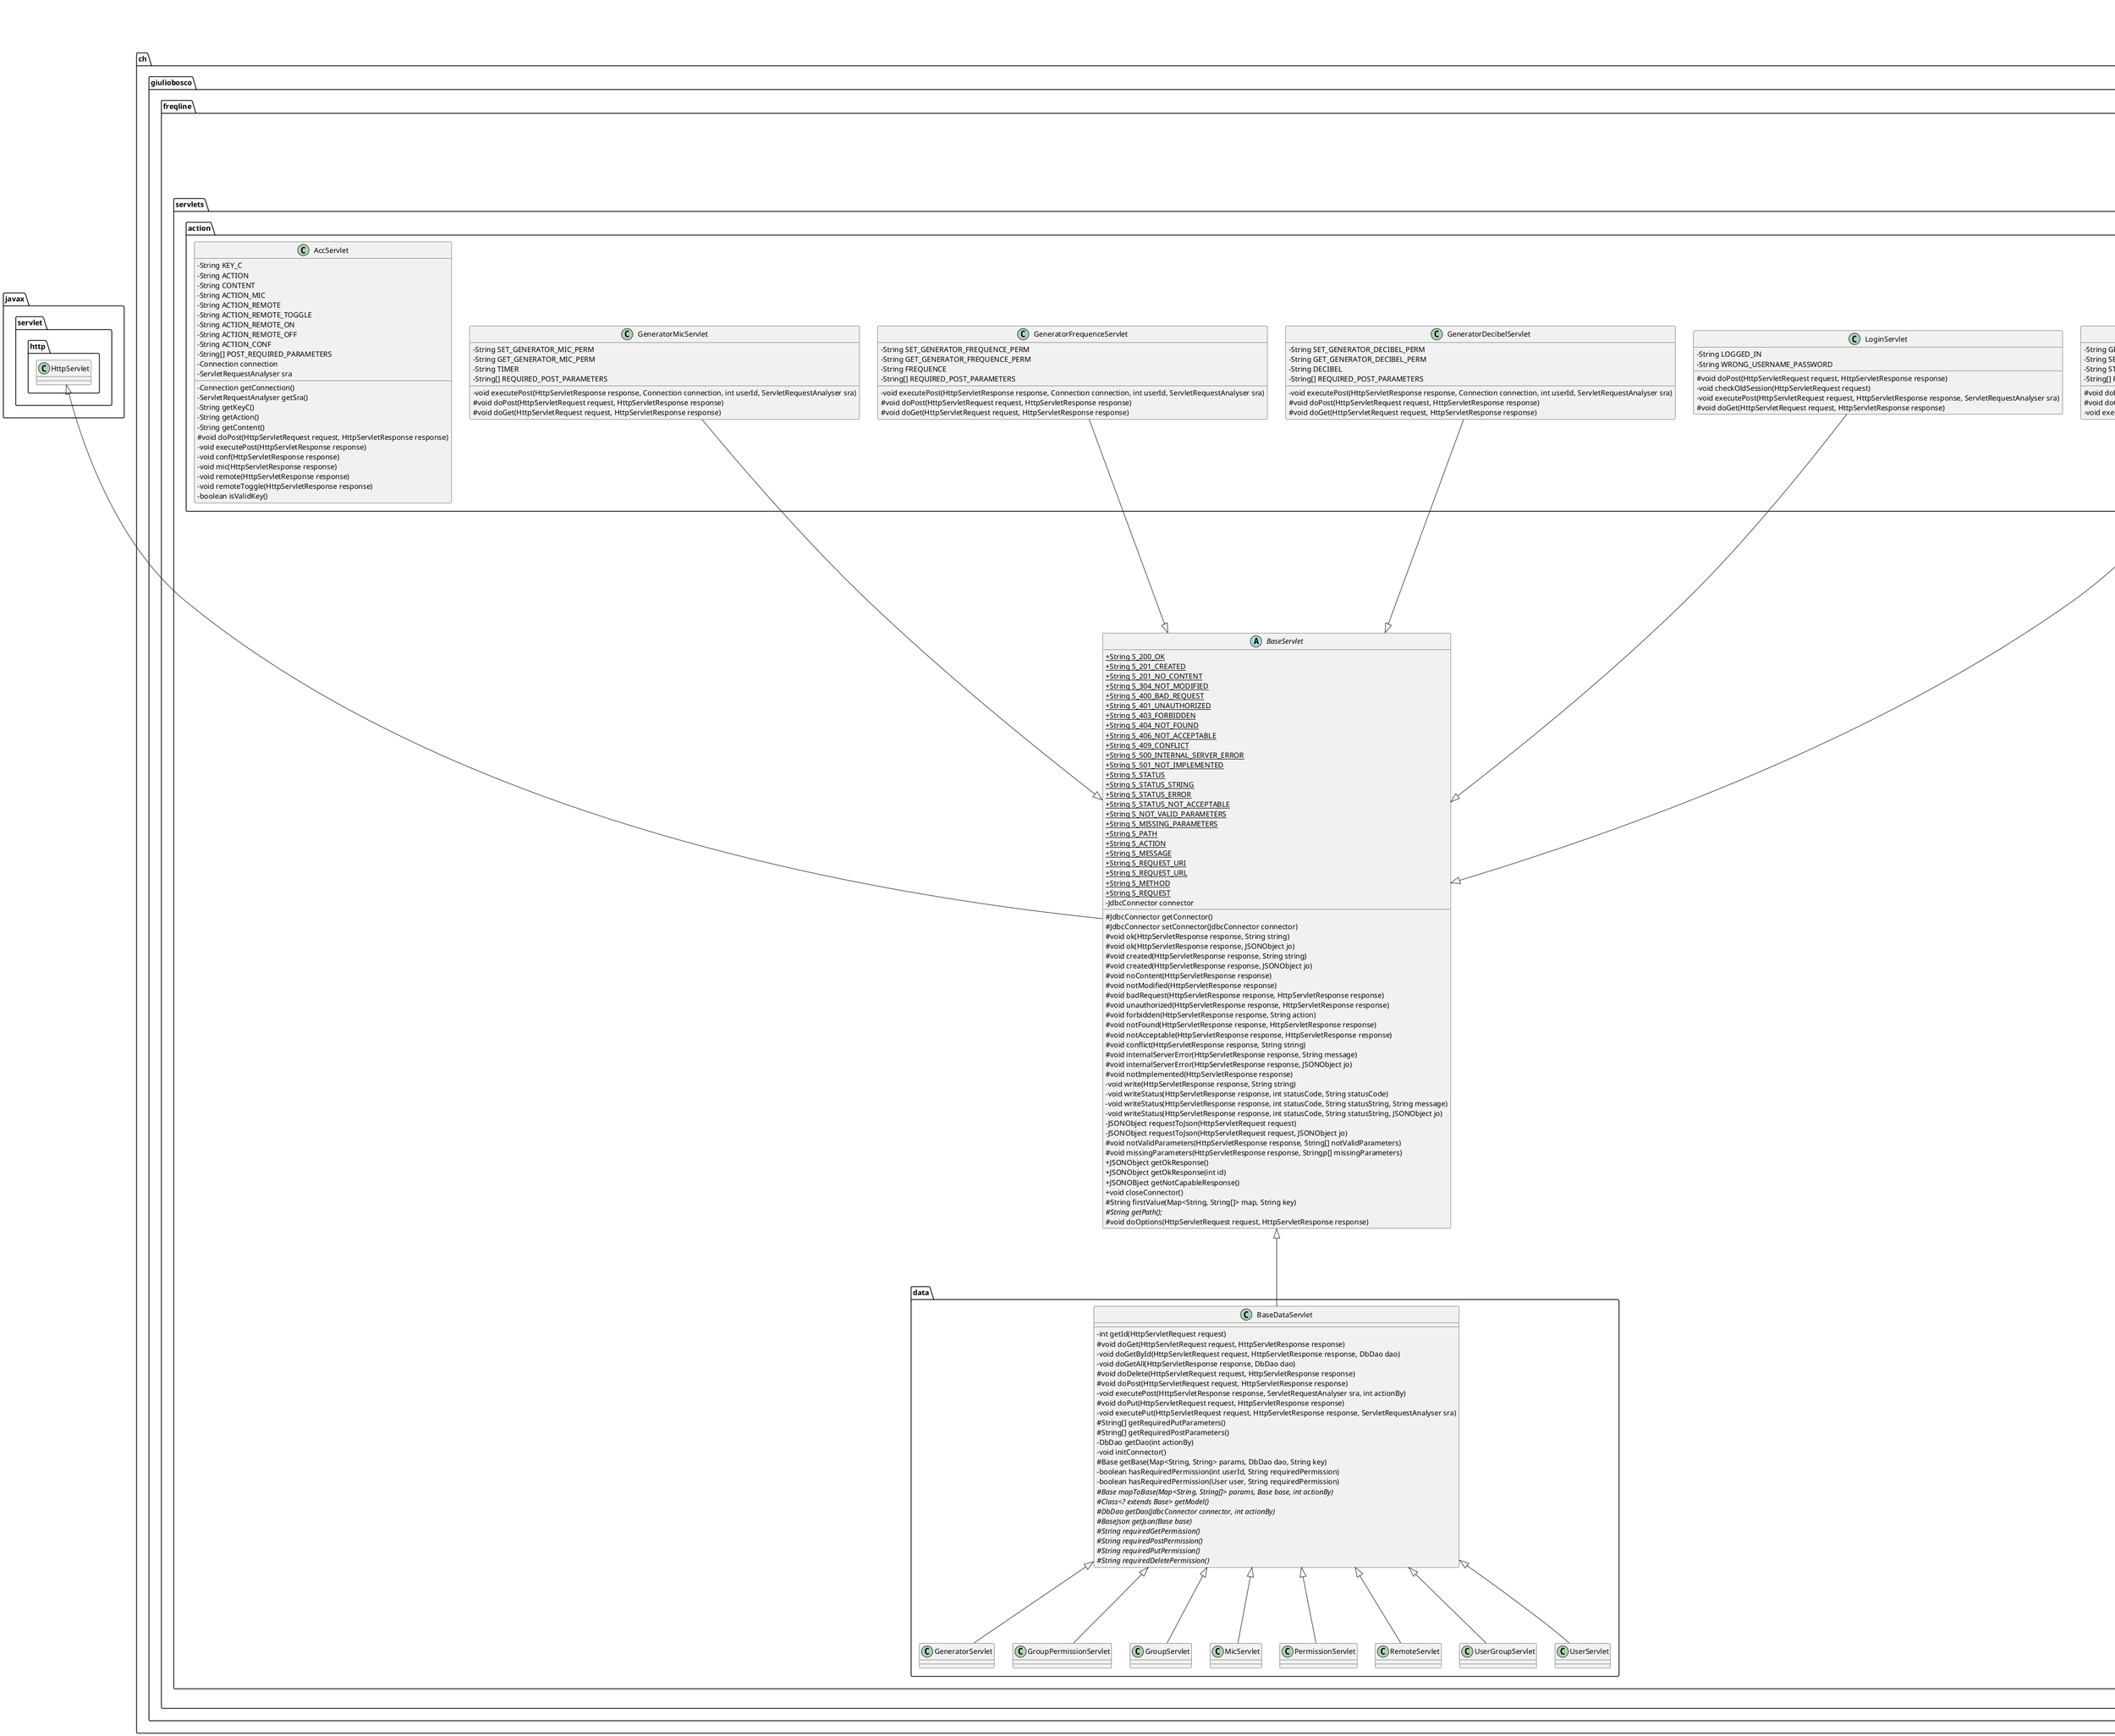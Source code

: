@startuml
skinparam classAttributeIconSize 0

class Exception {

}

package javax.servlet.http {
    class HttpServlet {

    }
}

package ch.giuliobosco.freqline {

package acc {
    class AccGenerator{
        + {static} void turnGeneratorOn(Connection connection, String keyC)
        + {static} void turnGeneratorOff(Connection connection, String keyC)
        + {static} void turnGeneratorOn(Connection connection, String, long timer)
        + {static} void updateDecibel(Connection connection, int userId, int decibel)
        - {static} void request(String url)
        - {static} String buildUrl(Connection connection, String address, String keyC, boolean on)
        - {static} String buildUrl(Connection connection, String address, String keyC, long timer)
        - {static} int getFrequence(Connection connection, String keyC)
    }
}

package auth {
    interface Authenticator {
        + boolean authenticate(String username, String password)
    }

    class SqlAuthenticator {
        - {static} int SALT_LENGTH = 32
        - DbUserDao dao
        - String dbHash
        - String dbSalt
        + SqlAuthenticator(DbUserDao dao)
        + boolean authenticate(String username, Stirng password)
        + User authenticateUser(String username, Stirng password)
        - User findUser(String username)
        + {static} User getUserToInsert(User user)
        + {static} User getUserToUpdatePassword(User user, DbDao dao)
        + {static} User getUserToUPdate(User user, DbDao dao)
    }
    Authenticator <|.. SqlAuthenticator

    class SessionManager {
        - {static} int MAX_INACTIVE_INTERNAL = 3600
        - {static} String USER = "user"
        - {static} String USER_ID = "user_id"
        - HttpSession session
        - int userId
        + SessionManager(HttpSession session)
        + User getUser()
        + int getUserId()
        + boolean isValidSession()
        + void initSession(User user, int maxInactiveInterval)
        + void initSession(User user)
        + void destroySession()
    }
}

package dao {
        interface IDao<Base> {
            + Optional<Base> getById(int id)
            + Stream<Base> getAll()
            + boolean add(Base base)
            + boolean update(Base base)
            + boolean delete(Base base)
        }

        class Dao {
            
        }
        IDao <|.. Dao

        class DaoException {
            - {static} final long serialVersionUID = 1L
            + DaoException()
            + DaoException(String message)
            + DaoException(String message, Throwable cause)
        }
        Exception <|-- DaoException        
    }

    package dbdao {
        abstract DbDao {
            - {static} Logger LOGGER
            - {static} int NULL_ACTION_BY = 1
            - Connection connection;
            - DaoQueryBuilder daoQueryBuilder
            - int actionBy
            - int lastGeneratedKey
            + DbDao(JdbcConnector connector, Class<? extends Base> baseClass)
            + DbDao(JdbcConnector connector, Class<? extends Base> baseClass, int actionBy)
            + Connection getConnection()
            + int getActionBy()
            + int getLastGeneratedKey()
            # Date getDate(ResultSet resultSet, String column)
            # Timestamp getTimestamp(Date date)
            # void mutedClose(Connection connection, PreparedStatement statement, ResultSet resultSet)
            # Base getBase(ResulSet resultSet, String resulSetColumn, DbDao dao) 
            # {abstract} Base create(ResultSet resultSet, Base base)
            # {abstract} void fillStatement(Base base, PreparedStatement statement)
            - Base createBase(ResultSet resultSet)
            - void setAuditData(Base base, PreparedStatement statement)
            # PreparedStatement getByIdStatemnt(int id)
            + Optional<Base> getById(int id)
            # PreparedStatement getAllStatement()
            + Stream<Base> getAll()
            # PreparedStatement getAddStatement(Base base)
            + boolean add(Base base)
            # PreparedStatement getUpdateStatement(Base base)
            + boolean update(Base base)
            # PreparedStatement getDeleteStatement(Base base)
            + boolean delete(Base base)
        }
        Dao <|-- DbDao

        class DbGeneratorDao {
            + DbGeneratorDao(JdbcConnector connector)
            + DbGeneratorDao(JdbcConnector connector, int actionBy)
        }
        DbDao <|-- DbGeneratorDao

        class DbGroupDao {
            + DbGroupDao(JdbcConnector connector)
            + DbGroupDao(JdbcConnector connector, int actionBy)
        }
        DbDao <|-- DbGroupDao

        class DbGroupPermissionDao {
            + DbGroupPermissionDao(JdbcConnector connector)
            + DbGroupPermissionDao(JdbcConnector connector, int actionBy)
        }
        DbDao <|-- DbGroupPermissionDao

        class DbMicDao {
            + DbMicDao(JdbcConnector connector)
            + DbMicDao(JdbcConnector connector, int actionBy)
            - getPermission(ResultSet resultSet, JdbcConnector connector)
            - getGroup(ResultSet resultSet, JdbcConnector connector)
        }
        DbDao <|-- DbMicDao

        class DbPermissionDao {
            + DbPermissionDao(JdbcConnector connector)
            + DbPermissionDao(JdbcConnector connector, int actionBy)
        }
        DbDao <|-- DbPermissionDao

        class DbRemoteDao {
            + DbRemoteDao(JdbcConnector connector)
            + DbRemoteDao(JdbcConnector connector, int actionBy)
        }
        DbDao <|-- DbRemoteDao

        class DbUserDao {
            + DbUserDao(JdbcConnector connector)
            + DbUserDao(JdbcConnector connector, int actionBy)
        }
        DbDao <|-- DbUserDao

        class DbUserGroupDao {
            + DbUserGroupDao(JdbcConnector connector)
            + DbUserGroupDao(JdbcConnector connector, int actionBy)
            - getGroup(ResultSet resultSet, JdbcConnector connector)
            - getUser(ResultSet resultSet, JdbcConnector connector)
        }
        DbDao <|-- DbUserGroupDao

    }

    package jdbc {
    class DaoQueryBuilder {
        - String database
        - String table
        - String[] attributes
        + DaoQueryBuilder(String database, Class <? extends Base> baseClass)
        - void setDatabase(String database)
        - void setTable(String table)
        - void setAttributes(String[] attributes)
        - String getDatabaseTable()
        + int getUpdateIdIndex()
        + String getAllQuery()
        + String getByIdQuery()
        + String getAddQuery()
        + String getUpdateQuery()
        + String getDeleteQuery()
    }

    class JdbcConnector {
        - {static} String S_USERNAME
        - {static} String S_PASSWORD
        - {static} String S_HOST
        - {static} String S_PORT
        - {static} String S_DATABASE
        - {static} String S_USE_SSL
        - {static} String S_USE_UNICODE
        - {static} String S_JDBC_TIMEZONE_SHIFT
        - {static} String S_LEGACY_DATETIME
        - {static} String S_SERVER_TIMEZONE
        - {static} String S_ZERO_TIME_BEHAVOIR
        - {static} String PORT
        - {static} String USE_SSL
        - {static} String USE_UNICODE
        - {static} String JDBC_TIMEZONE_SHIFT
        - {static} String LEGACY_DATETIME
        - {static} String SERVER_TIMEZONE
        - {static} String ZERO_DATE_TIME_BEHAVOIR
        - String username
        - Stirng password
        - String host
        - String port 
        - String database
        - boolean useSsl
        - boolean useUnicode
        - boolean jdbcTimezoneShift
        - boolean legacyDateTime
        - String serverTimezone
        - String zeroDateTimeBehavoir
        - Connection connection
        + Connection getConnection()
        + Connection getOpenConnection()
        + DaoQueryBuilder getQueryBuilder(Class clazz)
        + JdbcConnector(...)
        + JdbcConnector(String username, String password, String host, int port, String database)
        + JdbcConnector(String propertiesFilePath)
        - String getConnectionString()
        - Properites getConnectionProperties()
        + void close()
        + void openConnection()
        + writeProperties(String propertiesFilePath)
    }

    class JapiConnector() {
        - {static} String PROPERTIES_FILE_PATH
        - {static} boolean SSL 
        + JapiConnector()
        + {static} JdbcConnector initialize()
        + {static} Connection get()
    }
}

package model {
    abstract Base {
        + {static} String ID = "id"
        + {static} int CREATED_BY_INDEX = 1
        + {static} int CREATED_DATE_INDEX = 2
        + {static} int UPDATED_BY_INDEX = 3
        + {static} int UPDATED_DATE_INDEX = 4
        + {static} int DELETED_BY_INDEX = 5
        + {static} int DELETED_DATE_INDEX = 6
        + {static} String[] DEFAULT_ATTRIBUTES
        + {static} int SQL_INT_NULL = 0;
        - {static} int DEFAULT_ID = 0;
        + {static} Date NOW
        - int id
        - int createdBy
        - Date createdDate
        - int updatedBy
        - Date updatedDate
        - int deleteeBy
        - Date deletedDate
        + Base(int id, int createdBy, Date createdDate, int updatedBy, Date updatedDate, int deletedBy, Date deletedDate)
        + Base(int id, int createdBy, Date createdDate, int updatedBy, Date updatedDate)
        + Base(int createdBy)
        + Base(Base base)
        + int getId()
        + void setCreatedBy(int createdBy)
        + int getCreatedBy()
        + void setCreatedDate(Date createdDate)
        + Date getCreatedDate()
        + void setUpdatedBy(int updatedBy)
        + int getUpdatedBy()
        + void setUpdatedDate(Date updatedDate)
        + Date getUpdatedDate()
        + void setDeletedBy(int deletedBy)
        + int getDeletedBy()
        + void setDeletedDate(Date deletedDate)
        + Date getDeletedDate()
        # {static} Date now()
        + {static} String[] getDefaultAttributes()
        + {static} String getString(int index)
        + {static} String getCreatedByString()
        + {static} String getCreatedDateString()
        + {static} String getUpdatedByString()
        + {static} String getUpdatedDateString()
        + {static} String getDeletedByString()
        + {static} String getDeletedDateString()
    }

    class Permission{
        - String name
        - String string
        - String description
        + Permission(..., Date deletedDate, String name, String string, String description)
        + Permission(..., String name, String string, String description)
        + Permission(int createdBy, String name, String string, String description)
        + Permission(Base base, String name, String string, String description)
        + Stirng getName()
        + void setName(String name)
        + String getString()
        + void setString(String string)
        + String getDescription()
        + void setDescription(String description)
    }
    Base <|-- Permission

    class Group {
        - String name
        + Group(..., Date deleteDate, String name, Group parentGroup)
        + Group(..., String name, Group parentGroup)
        + Group(int createdBy, String name, Group parentGroup)
        + Group(Base base, String name, Group parentGroup)
        + String getName()
        + void setName(String name)
        + Group getParentGroup()
        + void setParentGroup(Group parentGroup)
    }
    Base <|-- Group
    Group o-- Group : - parentGroup

    class GroupPermission {
        + GroupPermission(..., Date deletedDate, Permission permission, Group group)
        + GroupPermission(..., Permission permission, Group group)
        + GroupPermission(int actionBy, Permission permission, Group group)
        + GroupPermission(Base base, Permission permission, Group group)
        + Group getGroup()
        + void setGroup(Group group)
        + Permission getPermission()
        + void setPermission(Permission permission)
    }
    Base <|-- GroupPermission
    GroupPermission o-- Group : group
    GroupPermission o-- Permission : permission

    class User {
        - String username
        - String password
        - String salt
        - String firstname
        - String lastname
        - String email
        + User(..., Date deletedDate, String username, String password, String salt, String firstname, String lastname, String email)
        + User(..., String username, String password, String salt, String firstname, String lastname, String email)
        + User(int createdBy, String username, String password, String salt, String firstname, String lastname, String email)
        + User(Base base, String username, String password, String salt, String firstname, String lastname, String email)
        + String getUsername()
        + void setUsername(String username)
        + String getPassword()
        + void setPassword(String password)
        + String getSalt() 
        + void setSalt(String salt)
        + String getFirstname()
        + void setFirstname(String firstname)
        + String getLastname()
        + void setLastname(String lastname)
        + String getEmail() 
        + void setLastname(String email)
    }
    Base <|-- User

    class UserGroup {
        + UserGroup(..., Deleted date, Group group, User user)
        + UserGroup(..., Group group, User user)
        + UserGroup(int createdBy, Group group, User user)
        + UserGroup(Base base, Group group, User user)
        + Group getGroup()
        + void setGroup(Group group)
        + User getUser()
        + void setUser(User user)
    }
    Base <|-- UserGroup
    UserGroup o-- User : user
    UserGroup o-- Group : group

    class Generator {
        - String name
        - int frequence
        - boolean status
        - String ip
        - String keyC
        + Generator(..., Date deletedDate, String name, int frequence, boolean status, String ip, String keyC)
        + Generator(..., String name, int frequence, boolean status, String ip, String keyC)
        + Generator(int actionBy, String name, int frequence, boolean status, String ip, String keyC)
        + Generator(Base base, String name, int frequence, boolean status, String ip, String keyC)
        + String getName()
        + void setName(String name)
        + int getFrequence()
        + void setFrequence(int frequence)
        + boolean isStatus()
        + void setStatus(boolean status)
        + String getIp()
        + void setIp(String ip)
        + String getKeyC()
        + void setKeyC(String keyC)
    }
    Base <|-- Generator

    class Mic {
        - int decibel
        - int timer 
        - String ip
        - String keyC
        + Mic(..., int deletedDate, Generator generator, int decibel, int timer, String ip, String keyC)
        + Mic(..., Generator generator, int decibel, int timer, String ip, String keyC)
        + Mic(int createdBy, Generator generator, int decibel, int timer, String ip, String keyC)
        + Mic(Base base, Generator generator, int decibel, int timer, String ip, String keyC)
        + Genrator getGenerator()
        + void setGenerator(Generator generator)
        + int getDecibel()
        + void setDecibel(int decibel)
        + int getTimer()
        + void setTimer(int timer)
        + String getIp()
        + void setIp(String ip)
        + String getKeyC()
        + void setKeyC(String keyC)
    }
    Base <|-- Mic
    Mic o-- Generator : generator

    class Remote{
        - String command
        - String ip
        - String keyC
        + Remote(..., Date deletedDate, Generator generator, String command, String ip, String keyC)
        + Remote(..., Generator generator, String command, String ip, String keyC)
        + Remote(int createdBy, Generator generator, String command, String ip, String keyC)
        + Remote(Base base, Generator generator, String command, String ip, String keyC)
        + Genrator getGenerator()
        + void setGenerator(Generator generator)
        + String getCommand() 
        + void setCommand(String command)
        + String getIp()
        + void setIp(String ip)
        + String getKeyC()
        + void setKeyC(String keyC)
    }
    Base <|-- Remote
    Remote o-- Generator : genrator
}

package modeljson {
    abstract BaseJson {
        - {static} String ID
        - {static} String CREATED_BY
        - {static} String CREATED_DATE
        - {static} String UPDATED_BY
        - {static} String UPDATED_DATE
        - {static} String DELETED_BY
        - {static} String DELETED_DATE
        - JSONObject json
        + BaseJson(Base base)
        + BaseJson(JSONObject json)
        + BaseJson(String json)
        + JSONObject getJson()
        # Base getBase(DbDao dao, int id)
        - void setJsonBase(Base base)
        # int getInt(String key)
        # Date getDate(String key)
        # String getString(String key)
        # boolean getBoolean(String key)
        # Timestamp getTimestamp(String key)
        # Base getBase()
        + {abstract} void set(Base base)
        + {abstract} Base get(DbDao dao)
    }

    class GeneratorJson {
        + {static} String NAME
        + {static} String FREQUENCE
        + {static} String STATUS
        + {static} String IP
        + {static} String KEY_C
        + GeneratorJson(Generator generator)
        + GeneratorJson(Base base)
        + GeneratorJson(JSONObject json)
        + GeneratorJson(String string)
    }
    BaseJson <|-- GeneratorJson

    class GroupJson {
        + {static} String NAME
        + {static} String PARENT_GROUP
        + GroupJson(Group group)
        + GroupJson(Base base)
        + GroupJson(JSONObject json)
        + GroupJson(String jsonString)
    }
    BaseJson <|-- GroupJson

    class GroupPermissionJson {
        + {static} String GROUP
        + {static} String PERMISSION
        + GroupPermissionJson(GroupPermission groupPermission)
        + GroupPermissionJson(Base base)
        + GroupPermissionJson(JSONObject json)
        + GroupPermissionJson(String string)
    }
    BaseJson <|-- GroupPermissionJson

    class MicJson {
        + {static} String GENERATOR
        + {static} String DECIBEL
        + {static} String TIMER
        + {static} String IP
        + {static} String KEY_C
        + MicJson(Mic mic)
        + MicJson(Base base)
        + MicJson(JSONObject json)
        + MicJson(String string)
    }
    BaseJson <|-- MicJson

    class PermissionJson {
        + {static} String NAME
        + {static} String STRING
        + {static} String DESCRIPTION
        + PermissionJson(Permission permission)
        + PermissionJson(Base base)
        + PermissionJson(JSONObject json)
        + PermissionJson(String string)
    }
    PermissionJson --|> BaseJson

    class RemoteJson {
        + {static} String GENERATOR
        + {static} String COMMAND
        + {static} String IP
        + {static} String KEY_C
        + RemoteJson(Remote remote)
        + RemoteJson(Base base)
        + RemoteJson(JSONObject json)
        + RemoteJson(String string)
    }
    RemoteJson --|> BaseJson

    class UserGroupJson {
        + {static} String USER
        + {static} String GROUP
        + UserGroupJson(UserGroup userGroup)
        + UserGroupJson(Base base)
        + UserGroupJson(JSONObject json)
        + UserGroupJson(String string)
    }
    UserGroupJson --|> BaseJson

    class UserJson {
        + {static} String USERNAME
        + {static} String PASSWORD
        + {static} String SALT
        + {static} String FIRSTNAME
        + {static} String LASTNAME
        + {static} String EMAIL
        + UserJson(User user)
        + UserJson(Base base)
        + UserJson(JSONObject json)
        + UserJson(String string)
    }
    UserJson --|> BaseJson
}

package queries {

    class PermissionUserQuery {
        - {static} String QUERY
        - {static} int ID_INDEX 
        + {static} String[] getPermission(Connection connection, int id)
        + {static} String[] getPermission(Connection connection, User id)
        + {static} String[] getPermission(JdbcConnetor connector, int id)
    }

    class AccCheckQueries {
        - {static} String GENERATOR_KEY_CHECK
        - {static} String MIC_KEY_CHECK
        - {static} String REMOTE_KEY_CHECK
        - {static} String CONF_QUERY
        + {static} JSONOjbect getJsonConf(Connection connection, String keyC)
        - {static} boolean isValidKey(String query, Connection connection, String keyC)
        + {static} boolean isValidGeneratorKey(Connection connection, String keyC)
        + {static} boolean isValidMicKey(Connection connection, String keyC)
        + {static} boolean isValidRemoteKey(Connection connection, String keyC)
    }

    class UserIdQuery {
        - {static} String QUERY
        - {static} int USERNAME_INDEX
        + {static} int getUserId(Connection connection, String username)
    }

    class GeneratorQuery {
        - {static} String GET_STATUS_KEY_QUERY
        - {static} String GET_STATUS_USER_ID_QUERY
        - {static} String GET_FREQUENCE_KEY_QUERY
        - {static} String GET_FREQUENCE_USER_ID_QUERY
        - {static} String GET_KEY_USER_ID_QUERY
        - {static} String GET_MIC_TIMER_KEY_QUERY
        - {static} String SET_STATUS_KEY_QUERY
        - {static} String SET_STATUS_USER_ID_QUERY
        - {static} String SET_FREQUENCE_USER_ID_QUERY
        - {static} String SET_MIC_TIMER_USER_ID_QUERY
        - {static} String GET_IP_USER_ID_QUERY
        - {static} String GET_IP_KEY_QUERY
        - {static} String SET_DECIBEL
        - {static} String GET_DECIBEL_USER_ID
        - {static} String STATUS
        - {static} String FREQUENCE
        - {static} String TIMER
        - {static} String IP
        - {static} String KEY_C
        + {static} boolean getGeneratorStatus(Connection connection, String keyC)
        + {static} boolean getGeneratorStatus(Connection connection, int userId)
        + {static} int getGeneratorFrequence(Connection connection, String keyC)
        + {static} int getGeneratorFrequence(Connection connection, int userId)
        - {static} boolean getStatus(Connection connection, String query, String stringValue, int intValue)
        - {static} int getFrequence(Connection connection, String query, String stringValue, int intValue)
        - {static} ResultSet get(Connection connection, String query, String stringValue, int intValue)
        + {static} boolean setStatus(Connection connection, int userId, boolean status)
        + {static} boolean setStatus(Connection connection, String keyC, boolean status)
        + {static} int getMicTimer(Connection connection, String keyC)
        + {static} boolean setFrequence(Connection connection, int userId, int frequence)
        + {static} String getIp(Connection connection, int userId)
        + {static} String getIp(Connection connection, String keyC)
        + {static} String getKeyByUserId(Connection connection, int userId)
        + {static} boolean setMicTimer(Connection connection, int userId, int timer)
        + {static} boolean setDecibel(Connection connection, int userId, int decibel)
        + {static} int getDecibel(Connection connection, int userId)
    }
}

package servlets {
    package help {
    class ServletRequestAnalyser {
        + {static} int OK
        + {static} int MISSING_PARAMETERS
        + {static} int NOT_VALID_PARAMETERS
        - Map<String, String[]> parameters
        - String[] requiredParameters
        - String[] optionalParameters
        - String[] missingParameters
        - String[] notValidParameters
        - String[] presentOptionalParameters
        - Validator validator
        + String[] getMissingParameters()
        + String[] getNotValidParameters()
        + String[] getPresentOptionalParameters()
        + int getStatus()
        + Map<String, String[]> getParameters()
        + String getParameter(String key)
        + ServletRequestAnalyser(String[] requiredParameters, String[] optionalParameters, Map<String, String[]> parameters, Validator validator)
        + ServletRequestAnalyser(String[] requiredParameters, Map<String, String[]> parameters)
        + ServletRequestAnalyser(String[] requiredParameters, Map<String, String[]> parameters, Validator validator)
        - void setMissingParameters()
        - void setPresentOptionalParameters()
        - void setNotValidParameters(String[] parameters)
    }

    class ServletNfe {
        + ServletNfe()
        + ServletNfe(String message)
    }
    Exception <|-- ServletNfe

    ServletRequestAnalyser -[hidden]> ServletNfe
}

abstract BaseServlet {
        + {static} String S_200_OK
        + {static} String S_201_CREATED
        + {static} String S_201_NO_CONTENT
        + {static} String S_304_NOT_MODIFIED
        + {static} String S_400_BAD_REQUEST
        + {static} String S_401_UNAUTHORIZED
        + {static} String S_403_FORBIDDEN
        + {static} String S_404_NOT_FOUND
        + {static} String S_406_NOT_ACCEPTABLE
        + {static} String S_409_CONFLICT
        + {static} String S_500_INTERNAL_SERVER_ERROR
        + {static} String S_501_NOT_IMPLEMENTED
        + {static} String S_STATUS
        + {static} String S_STATUS_STRING
        + {static} String S_STATUS_ERROR
        + {static} String S_STATUS_NOT_ACCEPTABLE
        + {static} String S_NOT_VALID_PARAMETERS
        + {static} String S_MISSING_PARAMETERS
        + {static} String S_PATH
        + {static} String S_ACTION
        + {static} String S_MESSAGE
        + {static} String S_REQUEST_URI
        + {static} String S_REQUEST_URL
        + {static} String S_METHOD
        + {static} String S_REQUEST
        - JdbcConnector connector
        # JdbcConnector getConnector()
        # JdbcConnector setConnector(JdbcConnector connector)
        # void ok(HttpServletResponse response, String string)
        # void ok(HttpServletResponse response, JSONObject jo)
        # void created(HttpServletResponse response, String string)
        # void created(HttpServletResponse response, JSONObject jo)
        # void noContent(HttpServletResponse response)
        # void notModified(HttpServletResponse response)
        # void badRequest(HttpServletResponse response, HttpServletResponse response)
        # void unauthorized(HttpServletResponse response, HttpServletResponse response)
        # void forbidden(HttpServletResponse response, String action)
        # void notFound(HttpServletResponse response, HttpServletResponse response)
        # void notAcceptable(HttpServletResponse response, HttpServletResponse response)
        # void conflict(HttpServletResponse response, String string)
        # void internalServerError(HttpServletResponse response, String message)
        # void internalServerError(HttpServletResponse response, JSONObject jo)
        # void notImplemented(HttpServletResponse response)
        - void write(HttpServletResponse response, String string)
        - void writeStatus(HttpServletResponse response, int statusCode, String statusCode)
        - void writeStatus(HttpServletResponse response, int statusCode, String statusString, String message)
        - void writeStatus(HttpServletResponse response, int statusCode, String statusString, JSONObject jo)
        - JSONObject requestToJson(HttpServletRequest request)
        - JSONObject requestToJson(HttpServletRequest request, JSONObject jo)
        # void notValidParameters(HttpServletResponse response, String[] notValidParameters)
        # void missingParameters(HttpServletResponse response, Stringp[] missingParameters)
        + JSONObject getOkResponse()
        + JSONObject getOkResponse(int id)
        + JSONOBject getNotCapableResponse()
        + void closeConnector()
        # String firstValue(Map<String, String[]> map, String key)
        # {abstract} String getPath();
        # void doOptions(HttpServletRequest request, HttpServletResponse response)
    }
    HttpServlet <|-- BaseServlet

    package data {
        class BaseDataServlet {
            - int getId(HttpServletRequest request)
            # void doGet(HttpServletRequest request, HttpServletResponse response)
            - void doGetById(HttpServletRequest request, HttpServletResponse response, DbDao dao)
            - void doGetAll(HttpServletResponse response, DbDao dao)
            # void doDelete(HttpServletRequest request, HttpServletResponse response)
            # void doPost(HttpServletRequest request, HttpServletResponse response)
            - void executePost(HttpServletResponse response, ServletRequestAnalyser sra, int actionBy)
            # void doPut(HttpServletRequest request, HttpServletResponse response)
            - void executePut(HttpServletRequest request, HttpServletResponse response, ServletRequestAnalyser sra)
            # String[] getRequiredPutParameters()
            # String[] getRequiredPostParameters()
            - DbDao getDao(int actionBy)
            - void initConnector()
            # Base getBase(Map<String, String> params, DbDao dao, String key)
            - boolean hasRequiredPermission(int userId, String requiredPermission)
            - boolean hasRequiredPermission(User user, String requiredPermission)
            # {abstract} Base mapToBase(Map<String, String[]> params, Base base, int actionBy)
            # {abstract} Class<? extends Base> getModel()
            # {abstract} DbDao getDao(JdbcConnector connector, int actionBy)
            # {abstract} BaseJson getJson(Base base)
            # {abstract} String requiredGetPermission()
            # {abstract} String requiredPostPermission()
            # {abstract} String requiredPutPermission()
            # {abstract} String requiredDeletePermission()
        }
        BaseServlet <|-- BaseDataServlet

        class GeneratorServlet {

        }
        BaseDataServlet <|-- GeneratorServlet

        class GroupPermissionServlet {

        }
        BaseDataServlet <|-- GroupPermissionServlet

        class GroupServlet {

        }
        BaseDataServlet <|-- GroupServlet

        class MicServlet {

        }
        BaseDataServlet <|-- MicServlet

        class PermissionServlet {

        }
        BaseDataServlet <|-- PermissionServlet

        class RemoteServlet {

        }
        BaseDataServlet <|-- RemoteServlet

        class UserGroupServlet {

        }
        BaseDataServlet <|-- UserGroupServlet

        class UserServlet {

        }
        BaseDataServlet <|-- UserServlet
    }

    package action {
        class LoginServlet {
            - String LOGGED_IN 
            - String WRONG_USERNAME_PASSWORD
            # void doPost(HttpServletRequest request, HttpServletResponse response)
            - void checkOldSession(HttpServletRequest request)
            - void executePost(HttpServletRequest request, HttpServletResponse response, ServletRequestAnalyser sra)
            # void doGet(HttpServletRequest request, HttpServletResponse response)
        }
        LoginServlet --|> BaseServlet

        class GeneratorStatusServlet {
            - String GET_GENERATOR_STATUS_PERM
            - String SET_GENERATOR_STATUS_PERM
            - String STATUS
            - String[] REQUIRED_POST_PARAMETERS
            # void doPost(HttpServletRequest request, HttpServletResponse response)
            # void doGet(HttpServletRequest request, HttpServletResponse response)
            - void executePost(HttpServletResponse response, Connection connection, int userId, ServletRequestAnalyser sra)
        }
        GeneratorStatusServlet --|> BaseServlet

        class GeneratorMicServlet {
            - String SET_GENERATOR_MIC_PERM
            - String GET_GENERATOR_MIC_PERM
            - String TIMER
            - String[] REQUIRED_POST_PARAMETERS
            - void executePost(HttpServletResponse response, Connection connection, int userId, ServletRequestAnalyser sra)
            # void doPost(HttpServletRequest request, HttpServletResponse response)
            # void doGet(HttpServletRequest request, HttpServletResponse response)
        }
        GeneratorMicServlet --|> BaseServlet

        class GeneratorFrequenceServlet {
            - String SET_GENERATOR_FREQUENCE_PERM
            - String GET_GENERATOR_FREQUENCE_PERM
            - String FREQUENCE
            - String[] REQUIRED_POST_PARAMETERS
            - void executePost(HttpServletResponse response, Connection connection, int userId, ServletRequestAnalyser sra)
            # void doPost(HttpServletRequest request, HttpServletResponse response)
            # void doGet(HttpServletRequest request, HttpServletResponse response)
        }
        GeneratorFrequenceServlet --|> BaseServlet

        class GeneratorDecibelServlet {
            - String SET_GENERATOR_DECIBEL_PERM
            - String GET_GENERATOR_DECIBEL_PERM
            - String DECIBEL
            - String[] REQUIRED_POST_PARAMETERS
            - void executePost(HttpServletResponse response, Connection connection, int userId, ServletRequestAnalyser sra)
            # void doPost(HttpServletRequest request, HttpServletResponse response)
            # void doGet(HttpServletRequest request, HttpServletResponse response)
        }
        GeneratorDecibelServlet --|> BaseServlet

        class AccServlet {
            - String KEY_C
            - String ACTION
            - String CONTENT
            - String ACTION_MIC
            - String ACTION_REMOTE
            - String ACTION_REMOTE_TOGGLE
            - String ACTION_REMOTE_ON
            - String ACTION_REMOTE_OFF
            - String ACTION_CONF
            - String[] POST_REQUIRED_PARAMETERS
            - Connection connection
            - ServletRequestAnalyser sra
            - Connection getConnection()
            - ServletRequestAnalyser getSra()
            - String getKeyC()
            - String getAction()
            - String getContent()
            # void doPost(HttpServletRequest request, HttpServletResponse response)
            - void executePost(HttpServletResponse response)
            - void conf(HttpServletResponse response)
            - void mic(HttpServletResponse response)
            - void remote(HttpServletResponse response)
            - void remoteToggle(HttpServletResponse response)
            - boolean isValidKey()
        }
    }

}

}

@enduml